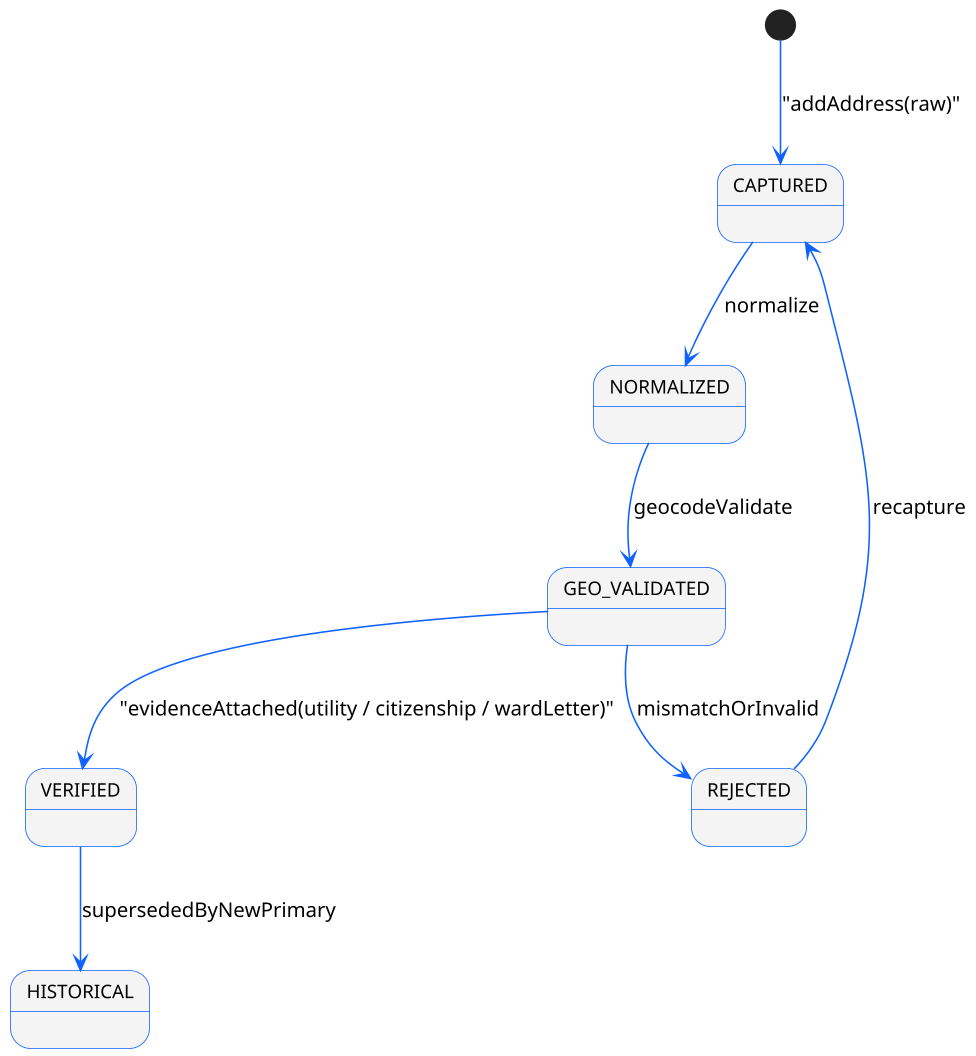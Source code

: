 @startuml address-lifecycle
skinparam shadowing false
skinparam dpi 150
skinparam state {
  BackgroundColor #f4f4f4
  BorderColor #0f62fe
  ArrowColor #0f62fe
  FontSize 12
  RoundCorner 8
}

[*] --> CAPTURED : "addAddress(raw)"
CAPTURED --> NORMALIZED : normalize
NORMALIZED --> GEO_VALIDATED : geocodeValidate
GEO_VALIDATED --> VERIFIED : "evidenceAttached(utility / citizenship / wardLetter)"
GEO_VALIDATED --> REJECTED : mismatchOrInvalid
VERIFIED --> HISTORICAL : supersededByNewPrimary
REJECTED --> CAPTURED : recapture

@enduml
